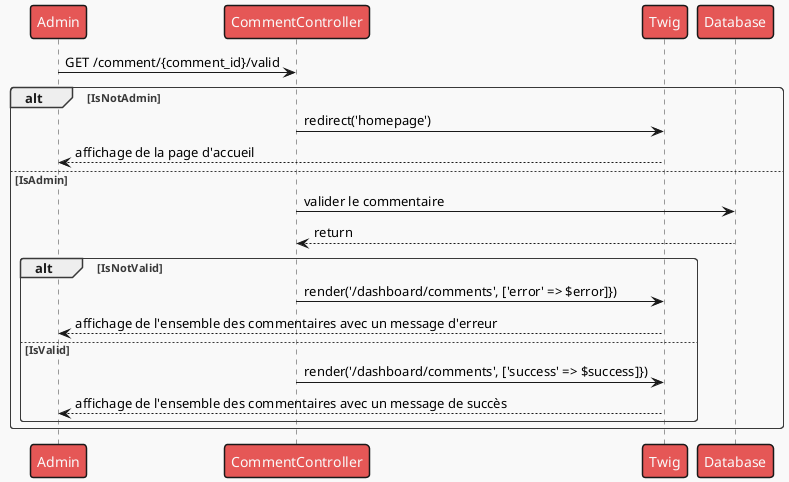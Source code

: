 @startuml

!theme mars

Person as "Admin" -> CommentController : GET /comment/{comment_id}/valid

alt IsNotAdmin
CommentController -> Twig : redirect('homepage')
Twig --> Person : affichage de la page d'accueil
else IsAdmin
CommentController -> Database : valider le commentaire
Database --> CommentController : return
    alt IsNotValid
    CommentController -> Twig : render('/dashboard/comments', ['error' => $error]})
    Twig --> Person : affichage de l'ensemble des commentaires avec un message d'erreur
    else IsValid
    CommentController -> Twig : render('/dashboard/comments', ['success' => $success]})
    Twig --> Person : affichage de l'ensemble des commentaires avec un message de succès
    end
end
@enduml